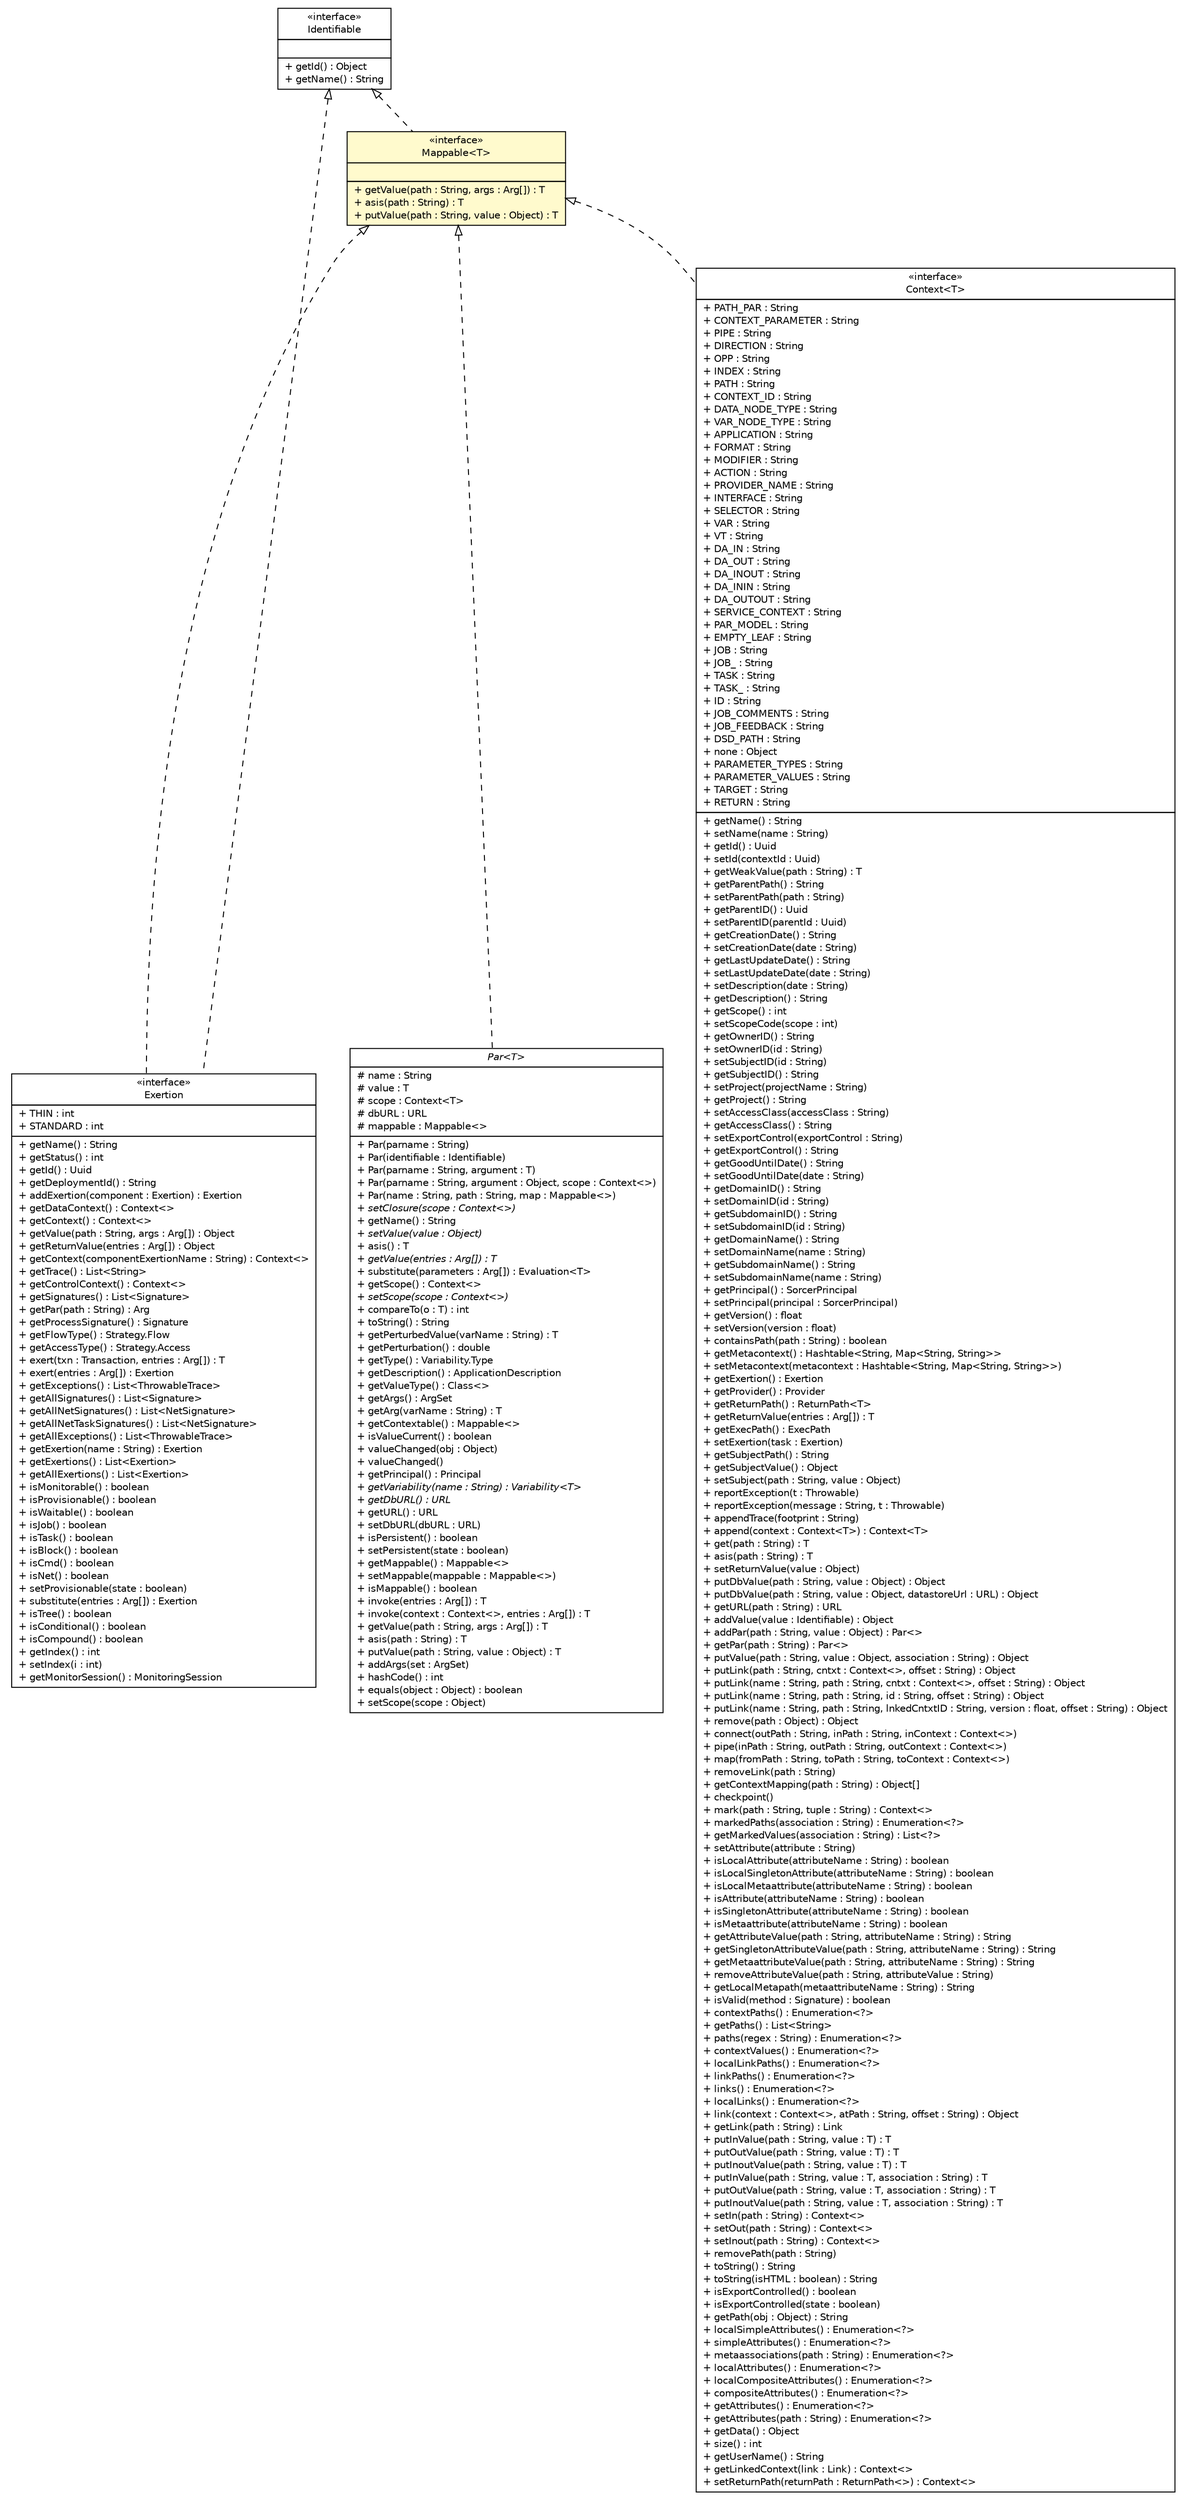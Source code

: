 #!/usr/local/bin/dot
#
# Class diagram 
# Generated by UMLGraph version R5_6 (http://www.umlgraph.org/)
#

digraph G {
	edge [fontname="Helvetica",fontsize=10,labelfontname="Helvetica",labelfontsize=10];
	node [fontname="Helvetica",fontsize=10,shape=plaintext];
	nodesep=0.25;
	ranksep=0.5;
	// sorcer.core.context.model.par.Par<T>
	c282782 [label=<<table title="sorcer.core.context.model.par.Par" border="0" cellborder="1" cellspacing="0" cellpadding="2" port="p" href="../core/context/model/par/Par.html">
		<tr><td><table border="0" cellspacing="0" cellpadding="1">
<tr><td align="center" balign="center"><font face="Helvetica-Oblique"> Par&lt;T&gt; </font></td></tr>
		</table></td></tr>
		<tr><td><table border="0" cellspacing="0" cellpadding="1">
<tr><td align="left" balign="left"> # name : String </td></tr>
<tr><td align="left" balign="left"> # value : T </td></tr>
<tr><td align="left" balign="left"> # scope : Context&lt;T&gt; </td></tr>
<tr><td align="left" balign="left"> # dbURL : URL </td></tr>
<tr><td align="left" balign="left"> # mappable : Mappable&lt;&gt; </td></tr>
		</table></td></tr>
		<tr><td><table border="0" cellspacing="0" cellpadding="1">
<tr><td align="left" balign="left"> + Par(parname : String) </td></tr>
<tr><td align="left" balign="left"> + Par(identifiable : Identifiable) </td></tr>
<tr><td align="left" balign="left"> + Par(parname : String, argument : T) </td></tr>
<tr><td align="left" balign="left"> + Par(parname : String, argument : Object, scope : Context&lt;&gt;) </td></tr>
<tr><td align="left" balign="left"> + Par(name : String, path : String, map : Mappable&lt;&gt;) </td></tr>
<tr><td align="left" balign="left"><font face="Helvetica-Oblique" point-size="10.0"> + setClosure(scope : Context&lt;&gt;) </font></td></tr>
<tr><td align="left" balign="left"> + getName() : String </td></tr>
<tr><td align="left" balign="left"><font face="Helvetica-Oblique" point-size="10.0"> + setValue(value : Object) </font></td></tr>
<tr><td align="left" balign="left"> + asis() : T </td></tr>
<tr><td align="left" balign="left"><font face="Helvetica-Oblique" point-size="10.0"> + getValue(entries : Arg[]) : T </font></td></tr>
<tr><td align="left" balign="left"> + substitute(parameters : Arg[]) : Evaluation&lt;T&gt; </td></tr>
<tr><td align="left" balign="left"> + getScope() : Context&lt;&gt; </td></tr>
<tr><td align="left" balign="left"><font face="Helvetica-Oblique" point-size="10.0"> + setScope(scope : Context&lt;&gt;) </font></td></tr>
<tr><td align="left" balign="left"> + compareTo(o : T) : int </td></tr>
<tr><td align="left" balign="left"> + toString() : String </td></tr>
<tr><td align="left" balign="left"> + getPerturbedValue(varName : String) : T </td></tr>
<tr><td align="left" balign="left"> + getPerturbation() : double </td></tr>
<tr><td align="left" balign="left"> + getType() : Variability.Type </td></tr>
<tr><td align="left" balign="left"> + getDescription() : ApplicationDescription </td></tr>
<tr><td align="left" balign="left"> + getValueType() : Class&lt;&gt; </td></tr>
<tr><td align="left" balign="left"> + getArgs() : ArgSet </td></tr>
<tr><td align="left" balign="left"> + getArg(varName : String) : T </td></tr>
<tr><td align="left" balign="left"> + getContextable() : Mappable&lt;&gt; </td></tr>
<tr><td align="left" balign="left"> + isValueCurrent() : boolean </td></tr>
<tr><td align="left" balign="left"> + valueChanged(obj : Object) </td></tr>
<tr><td align="left" balign="left"> + valueChanged() </td></tr>
<tr><td align="left" balign="left"> + getPrincipal() : Principal </td></tr>
<tr><td align="left" balign="left"><font face="Helvetica-Oblique" point-size="10.0"> + getVariability(name : String) : Variability&lt;T&gt; </font></td></tr>
<tr><td align="left" balign="left"><font face="Helvetica-Oblique" point-size="10.0"> + getDbURL() : URL </font></td></tr>
<tr><td align="left" balign="left"> + getURL() : URL </td></tr>
<tr><td align="left" balign="left"> + setDbURL(dbURL : URL) </td></tr>
<tr><td align="left" balign="left"> + isPersistent() : boolean </td></tr>
<tr><td align="left" balign="left"> + setPersistent(state : boolean) </td></tr>
<tr><td align="left" balign="left"> + getMappable() : Mappable&lt;&gt; </td></tr>
<tr><td align="left" balign="left"> + setMappable(mappable : Mappable&lt;&gt;) </td></tr>
<tr><td align="left" balign="left"> + isMappable() : boolean </td></tr>
<tr><td align="left" balign="left"> + invoke(entries : Arg[]) : T </td></tr>
<tr><td align="left" balign="left"> + invoke(context : Context&lt;&gt;, entries : Arg[]) : T </td></tr>
<tr><td align="left" balign="left"> + getValue(path : String, args : Arg[]) : T </td></tr>
<tr><td align="left" balign="left"> + asis(path : String) : T </td></tr>
<tr><td align="left" balign="left"> + putValue(path : String, value : Object) : T </td></tr>
<tr><td align="left" balign="left"> + addArgs(set : ArgSet) </td></tr>
<tr><td align="left" balign="left"> + hashCode() : int </td></tr>
<tr><td align="left" balign="left"> + equals(object : Object) : boolean </td></tr>
<tr><td align="left" balign="left"> + setScope(scope : Object) </td></tr>
		</table></td></tr>
		</table>>, URL="../core/context/model/par/Par.html", fontname="Helvetica", fontcolor="black", fontsize=10.0];
	// sorcer.service.Context<T>
	c282853 [label=<<table title="sorcer.service.Context" border="0" cellborder="1" cellspacing="0" cellpadding="2" port="p" href="./Context.html">
		<tr><td><table border="0" cellspacing="0" cellpadding="1">
<tr><td align="center" balign="center"> &#171;interface&#187; </td></tr>
<tr><td align="center" balign="center"> Context&lt;T&gt; </td></tr>
		</table></td></tr>
		<tr><td><table border="0" cellspacing="0" cellpadding="1">
<tr><td align="left" balign="left"> + PATH_PAR : String </td></tr>
<tr><td align="left" balign="left"> + CONTEXT_PARAMETER : String </td></tr>
<tr><td align="left" balign="left"> + PIPE : String </td></tr>
<tr><td align="left" balign="left"> + DIRECTION : String </td></tr>
<tr><td align="left" balign="left"> + OPP : String </td></tr>
<tr><td align="left" balign="left"> + INDEX : String </td></tr>
<tr><td align="left" balign="left"> + PATH : String </td></tr>
<tr><td align="left" balign="left"> + CONTEXT_ID : String </td></tr>
<tr><td align="left" balign="left"> + DATA_NODE_TYPE : String </td></tr>
<tr><td align="left" balign="left"> + VAR_NODE_TYPE : String </td></tr>
<tr><td align="left" balign="left"> + APPLICATION : String </td></tr>
<tr><td align="left" balign="left"> + FORMAT : String </td></tr>
<tr><td align="left" balign="left"> + MODIFIER : String </td></tr>
<tr><td align="left" balign="left"> + ACTION : String </td></tr>
<tr><td align="left" balign="left"> + PROVIDER_NAME : String </td></tr>
<tr><td align="left" balign="left"> + INTERFACE : String </td></tr>
<tr><td align="left" balign="left"> + SELECTOR : String </td></tr>
<tr><td align="left" balign="left"> + VAR : String </td></tr>
<tr><td align="left" balign="left"> + VT : String </td></tr>
<tr><td align="left" balign="left"> + DA_IN : String </td></tr>
<tr><td align="left" balign="left"> + DA_OUT : String </td></tr>
<tr><td align="left" balign="left"> + DA_INOUT : String </td></tr>
<tr><td align="left" balign="left"> + DA_ININ : String </td></tr>
<tr><td align="left" balign="left"> + DA_OUTOUT : String </td></tr>
<tr><td align="left" balign="left"> + SERVICE_CONTEXT : String </td></tr>
<tr><td align="left" balign="left"> + PAR_MODEL : String </td></tr>
<tr><td align="left" balign="left"> + EMPTY_LEAF : String </td></tr>
<tr><td align="left" balign="left"> + JOB : String </td></tr>
<tr><td align="left" balign="left"> + JOB_ : String </td></tr>
<tr><td align="left" balign="left"> + TASK : String </td></tr>
<tr><td align="left" balign="left"> + TASK_ : String </td></tr>
<tr><td align="left" balign="left"> + ID : String </td></tr>
<tr><td align="left" balign="left"> + JOB_COMMENTS : String </td></tr>
<tr><td align="left" balign="left"> + JOB_FEEDBACK : String </td></tr>
<tr><td align="left" balign="left"> + DSD_PATH : String </td></tr>
<tr><td align="left" balign="left"> + none : Object </td></tr>
<tr><td align="left" balign="left"> + PARAMETER_TYPES : String </td></tr>
<tr><td align="left" balign="left"> + PARAMETER_VALUES : String </td></tr>
<tr><td align="left" balign="left"> + TARGET : String </td></tr>
<tr><td align="left" balign="left"> + RETURN : String </td></tr>
		</table></td></tr>
		<tr><td><table border="0" cellspacing="0" cellpadding="1">
<tr><td align="left" balign="left"> + getName() : String </td></tr>
<tr><td align="left" balign="left"> + setName(name : String) </td></tr>
<tr><td align="left" balign="left"> + getId() : Uuid </td></tr>
<tr><td align="left" balign="left"> + setId(contextId : Uuid) </td></tr>
<tr><td align="left" balign="left"> + getWeakValue(path : String) : T </td></tr>
<tr><td align="left" balign="left"> + getParentPath() : String </td></tr>
<tr><td align="left" balign="left"> + setParentPath(path : String) </td></tr>
<tr><td align="left" balign="left"> + getParentID() : Uuid </td></tr>
<tr><td align="left" balign="left"> + setParentID(parentId : Uuid) </td></tr>
<tr><td align="left" balign="left"> + getCreationDate() : String </td></tr>
<tr><td align="left" balign="left"> + setCreationDate(date : String) </td></tr>
<tr><td align="left" balign="left"> + getLastUpdateDate() : String </td></tr>
<tr><td align="left" balign="left"> + setLastUpdateDate(date : String) </td></tr>
<tr><td align="left" balign="left"> + setDescription(date : String) </td></tr>
<tr><td align="left" balign="left"> + getDescription() : String </td></tr>
<tr><td align="left" balign="left"> + getScope() : int </td></tr>
<tr><td align="left" balign="left"> + setScopeCode(scope : int) </td></tr>
<tr><td align="left" balign="left"> + getOwnerID() : String </td></tr>
<tr><td align="left" balign="left"> + setOwnerID(id : String) </td></tr>
<tr><td align="left" balign="left"> + setSubjectID(id : String) </td></tr>
<tr><td align="left" balign="left"> + getSubjectID() : String </td></tr>
<tr><td align="left" balign="left"> + setProject(projectName : String) </td></tr>
<tr><td align="left" balign="left"> + getProject() : String </td></tr>
<tr><td align="left" balign="left"> + setAccessClass(accessClass : String) </td></tr>
<tr><td align="left" balign="left"> + getAccessClass() : String </td></tr>
<tr><td align="left" balign="left"> + setExportControl(exportControl : String) </td></tr>
<tr><td align="left" balign="left"> + getExportControl() : String </td></tr>
<tr><td align="left" balign="left"> + getGoodUntilDate() : String </td></tr>
<tr><td align="left" balign="left"> + setGoodUntilDate(date : String) </td></tr>
<tr><td align="left" balign="left"> + getDomainID() : String </td></tr>
<tr><td align="left" balign="left"> + setDomainID(id : String) </td></tr>
<tr><td align="left" balign="left"> + getSubdomainID() : String </td></tr>
<tr><td align="left" balign="left"> + setSubdomainID(id : String) </td></tr>
<tr><td align="left" balign="left"> + getDomainName() : String </td></tr>
<tr><td align="left" balign="left"> + setDomainName(name : String) </td></tr>
<tr><td align="left" balign="left"> + getSubdomainName() : String </td></tr>
<tr><td align="left" balign="left"> + setSubdomainName(name : String) </td></tr>
<tr><td align="left" balign="left"> + getPrincipal() : SorcerPrincipal </td></tr>
<tr><td align="left" balign="left"> + setPrincipal(principal : SorcerPrincipal) </td></tr>
<tr><td align="left" balign="left"> + getVersion() : float </td></tr>
<tr><td align="left" balign="left"> + setVersion(version : float) </td></tr>
<tr><td align="left" balign="left"> + containsPath(path : String) : boolean </td></tr>
<tr><td align="left" balign="left"> + getMetacontext() : Hashtable&lt;String, Map&lt;String, String&gt;&gt; </td></tr>
<tr><td align="left" balign="left"> + setMetacontext(metacontext : Hashtable&lt;String, Map&lt;String, String&gt;&gt;) </td></tr>
<tr><td align="left" balign="left"> + getExertion() : Exertion </td></tr>
<tr><td align="left" balign="left"> + getProvider() : Provider </td></tr>
<tr><td align="left" balign="left"> + getReturnPath() : ReturnPath&lt;T&gt; </td></tr>
<tr><td align="left" balign="left"> + getReturnValue(entries : Arg[]) : T </td></tr>
<tr><td align="left" balign="left"> + getExecPath() : ExecPath </td></tr>
<tr><td align="left" balign="left"> + setExertion(task : Exertion) </td></tr>
<tr><td align="left" balign="left"> + getSubjectPath() : String </td></tr>
<tr><td align="left" balign="left"> + getSubjectValue() : Object </td></tr>
<tr><td align="left" balign="left"> + setSubject(path : String, value : Object) </td></tr>
<tr><td align="left" balign="left"> + reportException(t : Throwable) </td></tr>
<tr><td align="left" balign="left"> + reportException(message : String, t : Throwable) </td></tr>
<tr><td align="left" balign="left"> + appendTrace(footprint : String) </td></tr>
<tr><td align="left" balign="left"> + append(context : Context&lt;T&gt;) : Context&lt;T&gt; </td></tr>
<tr><td align="left" balign="left"> + get(path : String) : T </td></tr>
<tr><td align="left" balign="left"> + asis(path : String) : T </td></tr>
<tr><td align="left" balign="left"> + setReturnValue(value : Object) </td></tr>
<tr><td align="left" balign="left"> + putDbValue(path : String, value : Object) : Object </td></tr>
<tr><td align="left" balign="left"> + putDbValue(path : String, value : Object, datastoreUrl : URL) : Object </td></tr>
<tr><td align="left" balign="left"> + getURL(path : String) : URL </td></tr>
<tr><td align="left" balign="left"> + addValue(value : Identifiable) : Object </td></tr>
<tr><td align="left" balign="left"> + addPar(path : String, value : Object) : Par&lt;&gt; </td></tr>
<tr><td align="left" balign="left"> + getPar(path : String) : Par&lt;&gt; </td></tr>
<tr><td align="left" balign="left"> + putValue(path : String, value : Object, association : String) : Object </td></tr>
<tr><td align="left" balign="left"> + putLink(path : String, cntxt : Context&lt;&gt;, offset : String) : Object </td></tr>
<tr><td align="left" balign="left"> + putLink(name : String, path : String, cntxt : Context&lt;&gt;, offset : String) : Object </td></tr>
<tr><td align="left" balign="left"> + putLink(name : String, path : String, id : String, offset : String) : Object </td></tr>
<tr><td align="left" balign="left"> + putLink(name : String, path : String, lnkedCntxtID : String, version : float, offset : String) : Object </td></tr>
<tr><td align="left" balign="left"> + remove(path : Object) : Object </td></tr>
<tr><td align="left" balign="left"> + connect(outPath : String, inPath : String, inContext : Context&lt;&gt;) </td></tr>
<tr><td align="left" balign="left"> + pipe(inPath : String, outPath : String, outContext : Context&lt;&gt;) </td></tr>
<tr><td align="left" balign="left"> + map(fromPath : String, toPath : String, toContext : Context&lt;&gt;) </td></tr>
<tr><td align="left" balign="left"> + removeLink(path : String) </td></tr>
<tr><td align="left" balign="left"> + getContextMapping(path : String) : Object[] </td></tr>
<tr><td align="left" balign="left"> + checkpoint() </td></tr>
<tr><td align="left" balign="left"> + mark(path : String, tuple : String) : Context&lt;&gt; </td></tr>
<tr><td align="left" balign="left"> + markedPaths(association : String) : Enumeration&lt;?&gt; </td></tr>
<tr><td align="left" balign="left"> + getMarkedValues(association : String) : List&lt;?&gt; </td></tr>
<tr><td align="left" balign="left"> + setAttribute(attribute : String) </td></tr>
<tr><td align="left" balign="left"> + isLocalAttribute(attributeName : String) : boolean </td></tr>
<tr><td align="left" balign="left"> + isLocalSingletonAttribute(attributeName : String) : boolean </td></tr>
<tr><td align="left" balign="left"> + isLocalMetaattribute(attributeName : String) : boolean </td></tr>
<tr><td align="left" balign="left"> + isAttribute(attributeName : String) : boolean </td></tr>
<tr><td align="left" balign="left"> + isSingletonAttribute(attributeName : String) : boolean </td></tr>
<tr><td align="left" balign="left"> + isMetaattribute(attributeName : String) : boolean </td></tr>
<tr><td align="left" balign="left"> + getAttributeValue(path : String, attributeName : String) : String </td></tr>
<tr><td align="left" balign="left"> + getSingletonAttributeValue(path : String, attributeName : String) : String </td></tr>
<tr><td align="left" balign="left"> + getMetaattributeValue(path : String, attributeName : String) : String </td></tr>
<tr><td align="left" balign="left"> + removeAttributeValue(path : String, attributeValue : String) </td></tr>
<tr><td align="left" balign="left"> + getLocalMetapath(metaattributeName : String) : String </td></tr>
<tr><td align="left" balign="left"> + isValid(method : Signature) : boolean </td></tr>
<tr><td align="left" balign="left"> + contextPaths() : Enumeration&lt;?&gt; </td></tr>
<tr><td align="left" balign="left"> + getPaths() : List&lt;String&gt; </td></tr>
<tr><td align="left" balign="left"> + paths(regex : String) : Enumeration&lt;?&gt; </td></tr>
<tr><td align="left" balign="left"> + contextValues() : Enumeration&lt;?&gt; </td></tr>
<tr><td align="left" balign="left"> + localLinkPaths() : Enumeration&lt;?&gt; </td></tr>
<tr><td align="left" balign="left"> + linkPaths() : Enumeration&lt;?&gt; </td></tr>
<tr><td align="left" balign="left"> + links() : Enumeration&lt;?&gt; </td></tr>
<tr><td align="left" balign="left"> + localLinks() : Enumeration&lt;?&gt; </td></tr>
<tr><td align="left" balign="left"> + link(context : Context&lt;&gt;, atPath : String, offset : String) : Object </td></tr>
<tr><td align="left" balign="left"> + getLink(path : String) : Link </td></tr>
<tr><td align="left" balign="left"> + putInValue(path : String, value : T) : T </td></tr>
<tr><td align="left" balign="left"> + putOutValue(path : String, value : T) : T </td></tr>
<tr><td align="left" balign="left"> + putInoutValue(path : String, value : T) : T </td></tr>
<tr><td align="left" balign="left"> + putInValue(path : String, value : T, association : String) : T </td></tr>
<tr><td align="left" balign="left"> + putOutValue(path : String, value : T, association : String) : T </td></tr>
<tr><td align="left" balign="left"> + putInoutValue(path : String, value : T, association : String) : T </td></tr>
<tr><td align="left" balign="left"> + setIn(path : String) : Context&lt;&gt; </td></tr>
<tr><td align="left" balign="left"> + setOut(path : String) : Context&lt;&gt; </td></tr>
<tr><td align="left" balign="left"> + setInout(path : String) : Context&lt;&gt; </td></tr>
<tr><td align="left" balign="left"> + removePath(path : String) </td></tr>
<tr><td align="left" balign="left"> + toString() : String </td></tr>
<tr><td align="left" balign="left"> + toString(isHTML : boolean) : String </td></tr>
<tr><td align="left" balign="left"> + isExportControlled() : boolean </td></tr>
<tr><td align="left" balign="left"> + isExportControlled(state : boolean) </td></tr>
<tr><td align="left" balign="left"> + getPath(obj : Object) : String </td></tr>
<tr><td align="left" balign="left"> + localSimpleAttributes() : Enumeration&lt;?&gt; </td></tr>
<tr><td align="left" balign="left"> + simpleAttributes() : Enumeration&lt;?&gt; </td></tr>
<tr><td align="left" balign="left"> + metaassociations(path : String) : Enumeration&lt;?&gt; </td></tr>
<tr><td align="left" balign="left"> + localAttributes() : Enumeration&lt;?&gt; </td></tr>
<tr><td align="left" balign="left"> + localCompositeAttributes() : Enumeration&lt;?&gt; </td></tr>
<tr><td align="left" balign="left"> + compositeAttributes() : Enumeration&lt;?&gt; </td></tr>
<tr><td align="left" balign="left"> + getAttributes() : Enumeration&lt;?&gt; </td></tr>
<tr><td align="left" balign="left"> + getAttributes(path : String) : Enumeration&lt;?&gt; </td></tr>
<tr><td align="left" balign="left"> + getData() : Object </td></tr>
<tr><td align="left" balign="left"> + size() : int </td></tr>
<tr><td align="left" balign="left"> + getUserName() : String </td></tr>
<tr><td align="left" balign="left"> + getLinkedContext(link : Link) : Context&lt;&gt; </td></tr>
<tr><td align="left" balign="left"> + setReturnPath(returnPath : ReturnPath&lt;&gt;) : Context&lt;&gt; </td></tr>
		</table></td></tr>
		</table>>, URL="./Context.html", fontname="Helvetica", fontcolor="black", fontsize=10.0];
	// sorcer.service.Exertion
	c282860 [label=<<table title="sorcer.service.Exertion" border="0" cellborder="1" cellspacing="0" cellpadding="2" port="p" href="./Exertion.html">
		<tr><td><table border="0" cellspacing="0" cellpadding="1">
<tr><td align="center" balign="center"> &#171;interface&#187; </td></tr>
<tr><td align="center" balign="center"> Exertion </td></tr>
		</table></td></tr>
		<tr><td><table border="0" cellspacing="0" cellpadding="1">
<tr><td align="left" balign="left"> + THIN : int </td></tr>
<tr><td align="left" balign="left"> + STANDARD : int </td></tr>
		</table></td></tr>
		<tr><td><table border="0" cellspacing="0" cellpadding="1">
<tr><td align="left" balign="left"> + getName() : String </td></tr>
<tr><td align="left" balign="left"> + getStatus() : int </td></tr>
<tr><td align="left" balign="left"> + getId() : Uuid </td></tr>
<tr><td align="left" balign="left"> + getDeploymentId() : String </td></tr>
<tr><td align="left" balign="left"> + addExertion(component : Exertion) : Exertion </td></tr>
<tr><td align="left" balign="left"> + getDataContext() : Context&lt;&gt; </td></tr>
<tr><td align="left" balign="left"> + getContext() : Context&lt;&gt; </td></tr>
<tr><td align="left" balign="left"> + getValue(path : String, args : Arg[]) : Object </td></tr>
<tr><td align="left" balign="left"> + getReturnValue(entries : Arg[]) : Object </td></tr>
<tr><td align="left" balign="left"> + getContext(componentExertionName : String) : Context&lt;&gt; </td></tr>
<tr><td align="left" balign="left"> + getTrace() : List&lt;String&gt; </td></tr>
<tr><td align="left" balign="left"> + getControlContext() : Context&lt;&gt; </td></tr>
<tr><td align="left" balign="left"> + getSignatures() : List&lt;Signature&gt; </td></tr>
<tr><td align="left" balign="left"> + getPar(path : String) : Arg </td></tr>
<tr><td align="left" balign="left"> + getProcessSignature() : Signature </td></tr>
<tr><td align="left" balign="left"> + getFlowType() : Strategy.Flow </td></tr>
<tr><td align="left" balign="left"> + getAccessType() : Strategy.Access </td></tr>
<tr><td align="left" balign="left"> + exert(txn : Transaction, entries : Arg[]) : T </td></tr>
<tr><td align="left" balign="left"> + exert(entries : Arg[]) : Exertion </td></tr>
<tr><td align="left" balign="left"> + getExceptions() : List&lt;ThrowableTrace&gt; </td></tr>
<tr><td align="left" balign="left"> + getAllSignatures() : List&lt;Signature&gt; </td></tr>
<tr><td align="left" balign="left"> + getAllNetSignatures() : List&lt;NetSignature&gt; </td></tr>
<tr><td align="left" balign="left"> + getAllNetTaskSignatures() : List&lt;NetSignature&gt; </td></tr>
<tr><td align="left" balign="left"> + getAllExceptions() : List&lt;ThrowableTrace&gt; </td></tr>
<tr><td align="left" balign="left"> + getExertion(name : String) : Exertion </td></tr>
<tr><td align="left" balign="left"> + getExertions() : List&lt;Exertion&gt; </td></tr>
<tr><td align="left" balign="left"> + getAllExertions() : List&lt;Exertion&gt; </td></tr>
<tr><td align="left" balign="left"> + isMonitorable() : boolean </td></tr>
<tr><td align="left" balign="left"> + isProvisionable() : boolean </td></tr>
<tr><td align="left" balign="left"> + isWaitable() : boolean </td></tr>
<tr><td align="left" balign="left"> + isJob() : boolean </td></tr>
<tr><td align="left" balign="left"> + isTask() : boolean </td></tr>
<tr><td align="left" balign="left"> + isBlock() : boolean </td></tr>
<tr><td align="left" balign="left"> + isCmd() : boolean </td></tr>
<tr><td align="left" balign="left"> + isNet() : boolean </td></tr>
<tr><td align="left" balign="left"> + setProvisionable(state : boolean) </td></tr>
<tr><td align="left" balign="left"> + substitute(entries : Arg[]) : Exertion </td></tr>
<tr><td align="left" balign="left"> + isTree() : boolean </td></tr>
<tr><td align="left" balign="left"> + isConditional() : boolean </td></tr>
<tr><td align="left" balign="left"> + isCompound() : boolean </td></tr>
<tr><td align="left" balign="left"> + getIndex() : int </td></tr>
<tr><td align="left" balign="left"> + setIndex(i : int) </td></tr>
<tr><td align="left" balign="left"> + getMonitorSession() : MonitoringSession </td></tr>
		</table></td></tr>
		</table>>, URL="./Exertion.html", fontname="Helvetica", fontcolor="black", fontsize=10.0];
	// sorcer.service.Identifiable
	c282872 [label=<<table title="sorcer.service.Identifiable" border="0" cellborder="1" cellspacing="0" cellpadding="2" port="p" href="./Identifiable.html">
		<tr><td><table border="0" cellspacing="0" cellpadding="1">
<tr><td align="center" balign="center"> &#171;interface&#187; </td></tr>
<tr><td align="center" balign="center"> Identifiable </td></tr>
		</table></td></tr>
		<tr><td><table border="0" cellspacing="0" cellpadding="1">
<tr><td align="left" balign="left">  </td></tr>
		</table></td></tr>
		<tr><td><table border="0" cellspacing="0" cellpadding="1">
<tr><td align="left" balign="left"> + getId() : Object </td></tr>
<tr><td align="left" balign="left"> + getName() : String </td></tr>
		</table></td></tr>
		</table>>, URL="./Identifiable.html", fontname="Helvetica", fontcolor="black", fontsize=10.0];
	// sorcer.service.Mappable<T>
	c282879 [label=<<table title="sorcer.service.Mappable" border="0" cellborder="1" cellspacing="0" cellpadding="2" port="p" bgcolor="lemonChiffon" href="./Mappable.html">
		<tr><td><table border="0" cellspacing="0" cellpadding="1">
<tr><td align="center" balign="center"> &#171;interface&#187; </td></tr>
<tr><td align="center" balign="center"> Mappable&lt;T&gt; </td></tr>
		</table></td></tr>
		<tr><td><table border="0" cellspacing="0" cellpadding="1">
<tr><td align="left" balign="left">  </td></tr>
		</table></td></tr>
		<tr><td><table border="0" cellspacing="0" cellpadding="1">
<tr><td align="left" balign="left"> + getValue(path : String, args : Arg[]) : T </td></tr>
<tr><td align="left" balign="left"> + asis(path : String) : T </td></tr>
<tr><td align="left" balign="left"> + putValue(path : String, value : Object) : T </td></tr>
		</table></td></tr>
		</table>>, URL="./Mappable.html", fontname="Helvetica", fontcolor="black", fontsize=10.0];
	//sorcer.core.context.model.par.Par<T> implements sorcer.service.Mappable<T>
	c282879:p -> c282782:p [dir=back,arrowtail=empty,style=dashed];
	//sorcer.service.Context<T> implements sorcer.service.Mappable<T>
	c282879:p -> c282853:p [dir=back,arrowtail=empty,style=dashed];
	//sorcer.service.Exertion implements sorcer.service.Mappable<T>
	c282879:p -> c282860:p [dir=back,arrowtail=empty,style=dashed];
	//sorcer.service.Exertion implements sorcer.service.Identifiable
	c282872:p -> c282860:p [dir=back,arrowtail=empty,style=dashed];
	//sorcer.service.Mappable<T> implements sorcer.service.Identifiable
	c282872:p -> c282879:p [dir=back,arrowtail=empty,style=dashed];
}

